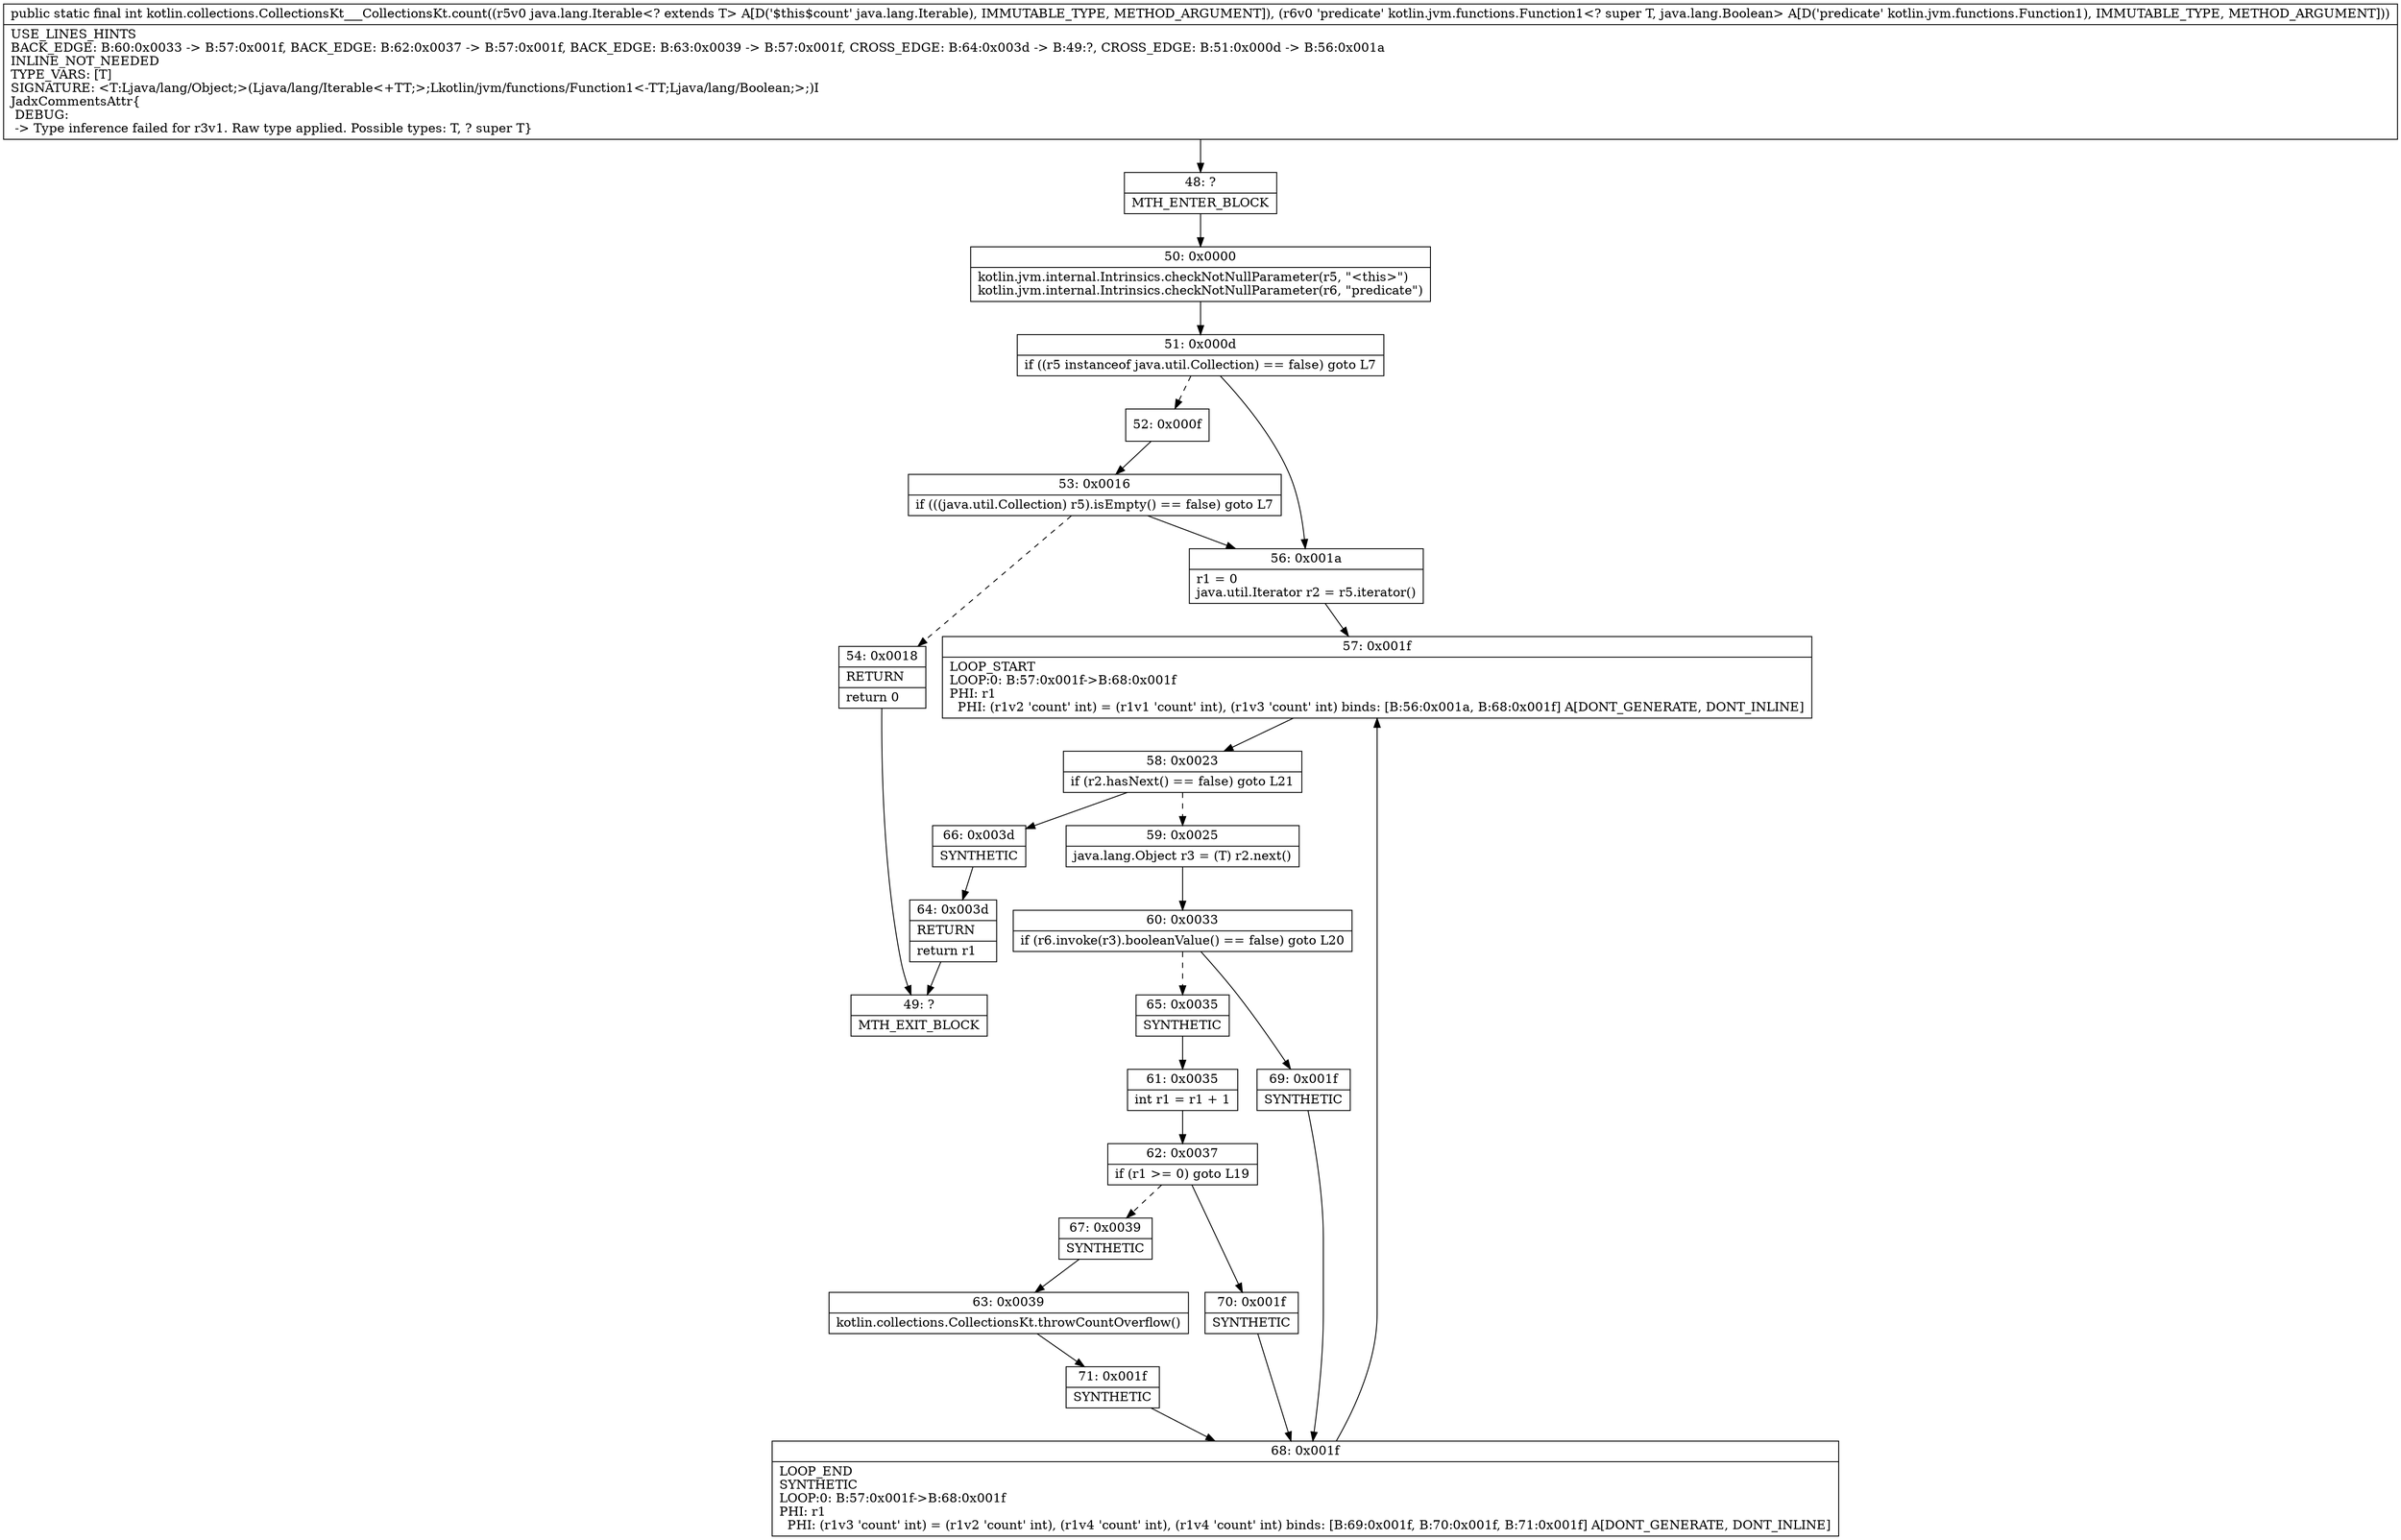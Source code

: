 digraph "CFG forkotlin.collections.CollectionsKt___CollectionsKt.count(Ljava\/lang\/Iterable;Lkotlin\/jvm\/functions\/Function1;)I" {
Node_48 [shape=record,label="{48\:\ ?|MTH_ENTER_BLOCK\l}"];
Node_50 [shape=record,label="{50\:\ 0x0000|kotlin.jvm.internal.Intrinsics.checkNotNullParameter(r5, \"\<this\>\")\lkotlin.jvm.internal.Intrinsics.checkNotNullParameter(r6, \"predicate\")\l}"];
Node_51 [shape=record,label="{51\:\ 0x000d|if ((r5 instanceof java.util.Collection) == false) goto L7\l}"];
Node_52 [shape=record,label="{52\:\ 0x000f}"];
Node_53 [shape=record,label="{53\:\ 0x0016|if (((java.util.Collection) r5).isEmpty() == false) goto L7\l}"];
Node_54 [shape=record,label="{54\:\ 0x0018|RETURN\l|return 0\l}"];
Node_49 [shape=record,label="{49\:\ ?|MTH_EXIT_BLOCK\l}"];
Node_56 [shape=record,label="{56\:\ 0x001a|r1 = 0\ljava.util.Iterator r2 = r5.iterator()\l}"];
Node_57 [shape=record,label="{57\:\ 0x001f|LOOP_START\lLOOP:0: B:57:0x001f\-\>B:68:0x001f\lPHI: r1 \l  PHI: (r1v2 'count' int) = (r1v1 'count' int), (r1v3 'count' int) binds: [B:56:0x001a, B:68:0x001f] A[DONT_GENERATE, DONT_INLINE]\l}"];
Node_58 [shape=record,label="{58\:\ 0x0023|if (r2.hasNext() == false) goto L21\l}"];
Node_59 [shape=record,label="{59\:\ 0x0025|java.lang.Object r3 = (T) r2.next()\l}"];
Node_60 [shape=record,label="{60\:\ 0x0033|if (r6.invoke(r3).booleanValue() == false) goto L20\l}"];
Node_65 [shape=record,label="{65\:\ 0x0035|SYNTHETIC\l}"];
Node_61 [shape=record,label="{61\:\ 0x0035|int r1 = r1 + 1\l}"];
Node_62 [shape=record,label="{62\:\ 0x0037|if (r1 \>= 0) goto L19\l}"];
Node_67 [shape=record,label="{67\:\ 0x0039|SYNTHETIC\l}"];
Node_63 [shape=record,label="{63\:\ 0x0039|kotlin.collections.CollectionsKt.throwCountOverflow()\l}"];
Node_71 [shape=record,label="{71\:\ 0x001f|SYNTHETIC\l}"];
Node_68 [shape=record,label="{68\:\ 0x001f|LOOP_END\lSYNTHETIC\lLOOP:0: B:57:0x001f\-\>B:68:0x001f\lPHI: r1 \l  PHI: (r1v3 'count' int) = (r1v2 'count' int), (r1v4 'count' int), (r1v4 'count' int) binds: [B:69:0x001f, B:70:0x001f, B:71:0x001f] A[DONT_GENERATE, DONT_INLINE]\l}"];
Node_70 [shape=record,label="{70\:\ 0x001f|SYNTHETIC\l}"];
Node_69 [shape=record,label="{69\:\ 0x001f|SYNTHETIC\l}"];
Node_66 [shape=record,label="{66\:\ 0x003d|SYNTHETIC\l}"];
Node_64 [shape=record,label="{64\:\ 0x003d|RETURN\l|return r1\l}"];
MethodNode[shape=record,label="{public static final int kotlin.collections.CollectionsKt___CollectionsKt.count((r5v0 java.lang.Iterable\<? extends T\> A[D('$this$count' java.lang.Iterable), IMMUTABLE_TYPE, METHOD_ARGUMENT]), (r6v0 'predicate' kotlin.jvm.functions.Function1\<? super T, java.lang.Boolean\> A[D('predicate' kotlin.jvm.functions.Function1), IMMUTABLE_TYPE, METHOD_ARGUMENT]))  | USE_LINES_HINTS\lBACK_EDGE: B:60:0x0033 \-\> B:57:0x001f, BACK_EDGE: B:62:0x0037 \-\> B:57:0x001f, BACK_EDGE: B:63:0x0039 \-\> B:57:0x001f, CROSS_EDGE: B:64:0x003d \-\> B:49:?, CROSS_EDGE: B:51:0x000d \-\> B:56:0x001a\lINLINE_NOT_NEEDED\lTYPE_VARS: [T]\lSIGNATURE: \<T:Ljava\/lang\/Object;\>(Ljava\/lang\/Iterable\<+TT;\>;Lkotlin\/jvm\/functions\/Function1\<\-TT;Ljava\/lang\/Boolean;\>;)I\lJadxCommentsAttr\{\l DEBUG: \l \-\> Type inference failed for r3v1. Raw type applied. Possible types: T, ? super T\}\l}"];
MethodNode -> Node_48;Node_48 -> Node_50;
Node_50 -> Node_51;
Node_51 -> Node_52[style=dashed];
Node_51 -> Node_56;
Node_52 -> Node_53;
Node_53 -> Node_54[style=dashed];
Node_53 -> Node_56;
Node_54 -> Node_49;
Node_56 -> Node_57;
Node_57 -> Node_58;
Node_58 -> Node_59[style=dashed];
Node_58 -> Node_66;
Node_59 -> Node_60;
Node_60 -> Node_65[style=dashed];
Node_60 -> Node_69;
Node_65 -> Node_61;
Node_61 -> Node_62;
Node_62 -> Node_67[style=dashed];
Node_62 -> Node_70;
Node_67 -> Node_63;
Node_63 -> Node_71;
Node_71 -> Node_68;
Node_68 -> Node_57;
Node_70 -> Node_68;
Node_69 -> Node_68;
Node_66 -> Node_64;
Node_64 -> Node_49;
}


